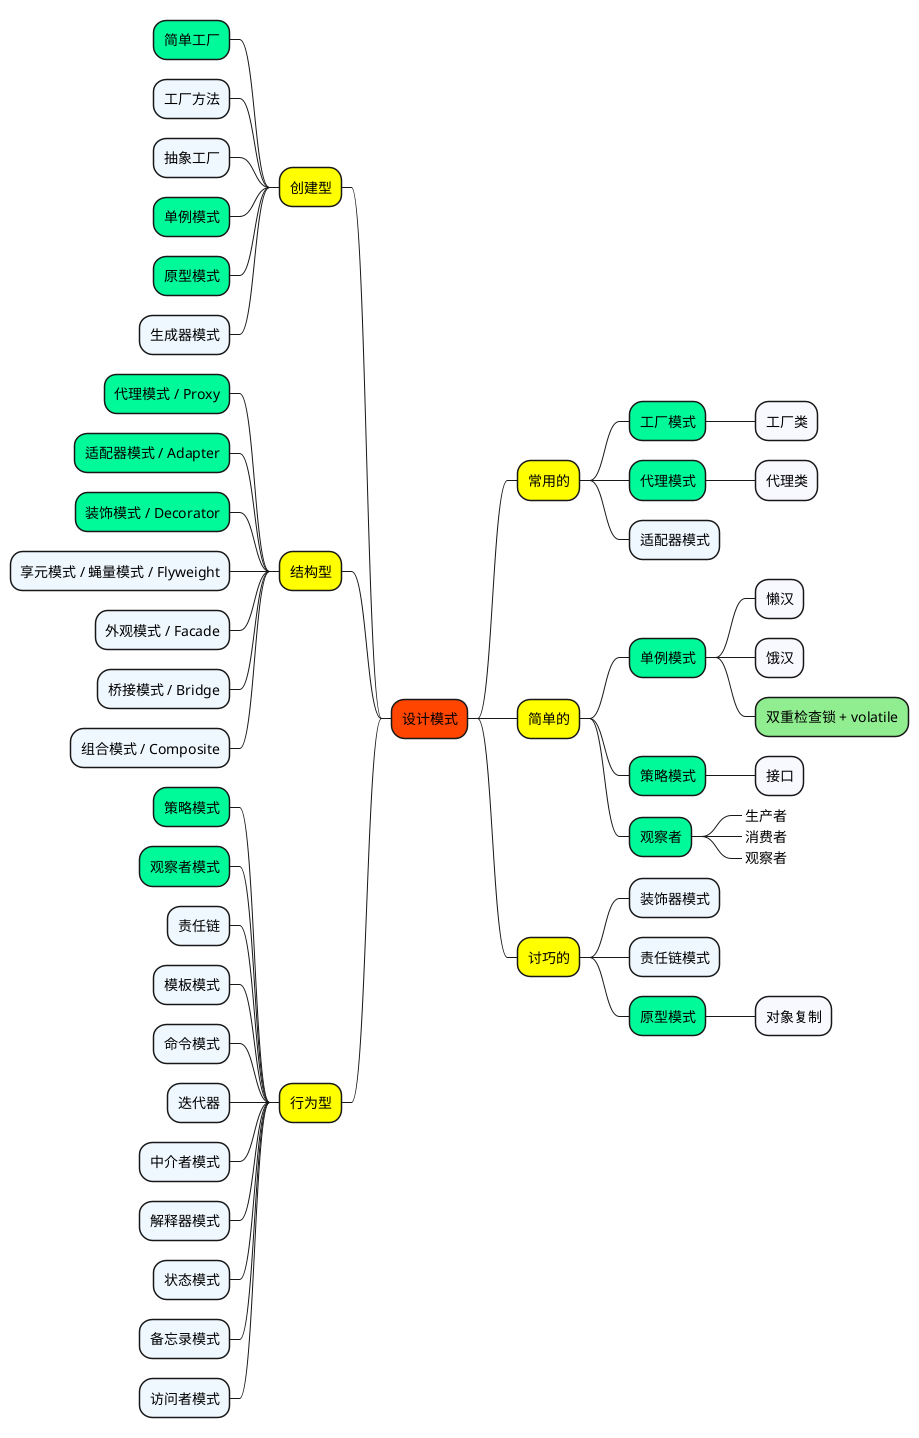 @startmindmap

+[#OrangeRed] 设计模式

++[#yellow] 常用的

+++[#MediumSpringGreen] 工厂模式
++++[#GhostWhite] 工厂类

+++[#MediumSpringGreen] 代理模式
++++[#GhostWhite] 代理类
+++[#AliceBlue] 适配器模式


++[#yellow] 简单的

+++[#MediumSpringGreen] 单例模式
++++[#GhostWhite] 懒汉
++++[#GhostWhite] 饿汉
++++[#LightGreen] 双重检查锁 + volatile

+++[#MediumSpringGreen] 策略模式
++++[#GhostWhite] 接口

+++[#MediumSpringGreen] 观察者
++++[#GhostWhite]_ 生产者
++++[#GhostWhite]_ 消费者
++++[#GhostWhite]_ 观察者


++[#yellow] 讨巧的

+++[#AliceBlue] 装饰器模式
+++[#AliceBlue] 责任链模式
+++[#MediumSpringGreen] 原型模式
++++[#GhostWhite] 对象复制


--[#yellow] 创建型

---[#MediumSpringGreen] 简单工厂
---[#AliceBlue] 工厂方法
---[#AliceBlue] 抽象工厂
---[#MediumSpringGreen] 单例模式
---[#MediumSpringGreen] 原型模式
---[#AliceBlue] 生成器模式


--[#yellow] 结构型

---[#MediumSpringGreen] 代理模式 / Proxy
---[#MediumSpringGreen] 适配器模式 / Adapter
---[#MediumSpringGreen] 装饰模式 / Decorator
---[#AliceBlue] 享元模式 / 蝇量模式 / Flyweight
---[#AliceBlue] 外观模式 / Facade
---[#AliceBlue] 桥接模式 / Bridge
---[#AliceBlue] 组合模式 / Composite


--[#yellow] 行为型

---[#MediumSpringGreen] 策略模式
---[#MediumSpringGreen] 观察者模式
---[#AliceBlue] 责任链
---[#AliceBlue] 模板模式
---[#AliceBlue] 命令模式
---[#AliceBlue] 迭代器
---[#AliceBlue] 中介者模式
---[#AliceBlue] 解释器模式
---[#AliceBlue] 状态模式
---[#AliceBlue] 备忘录模式
---[#AliceBlue] 访问者模式


@endmindmap